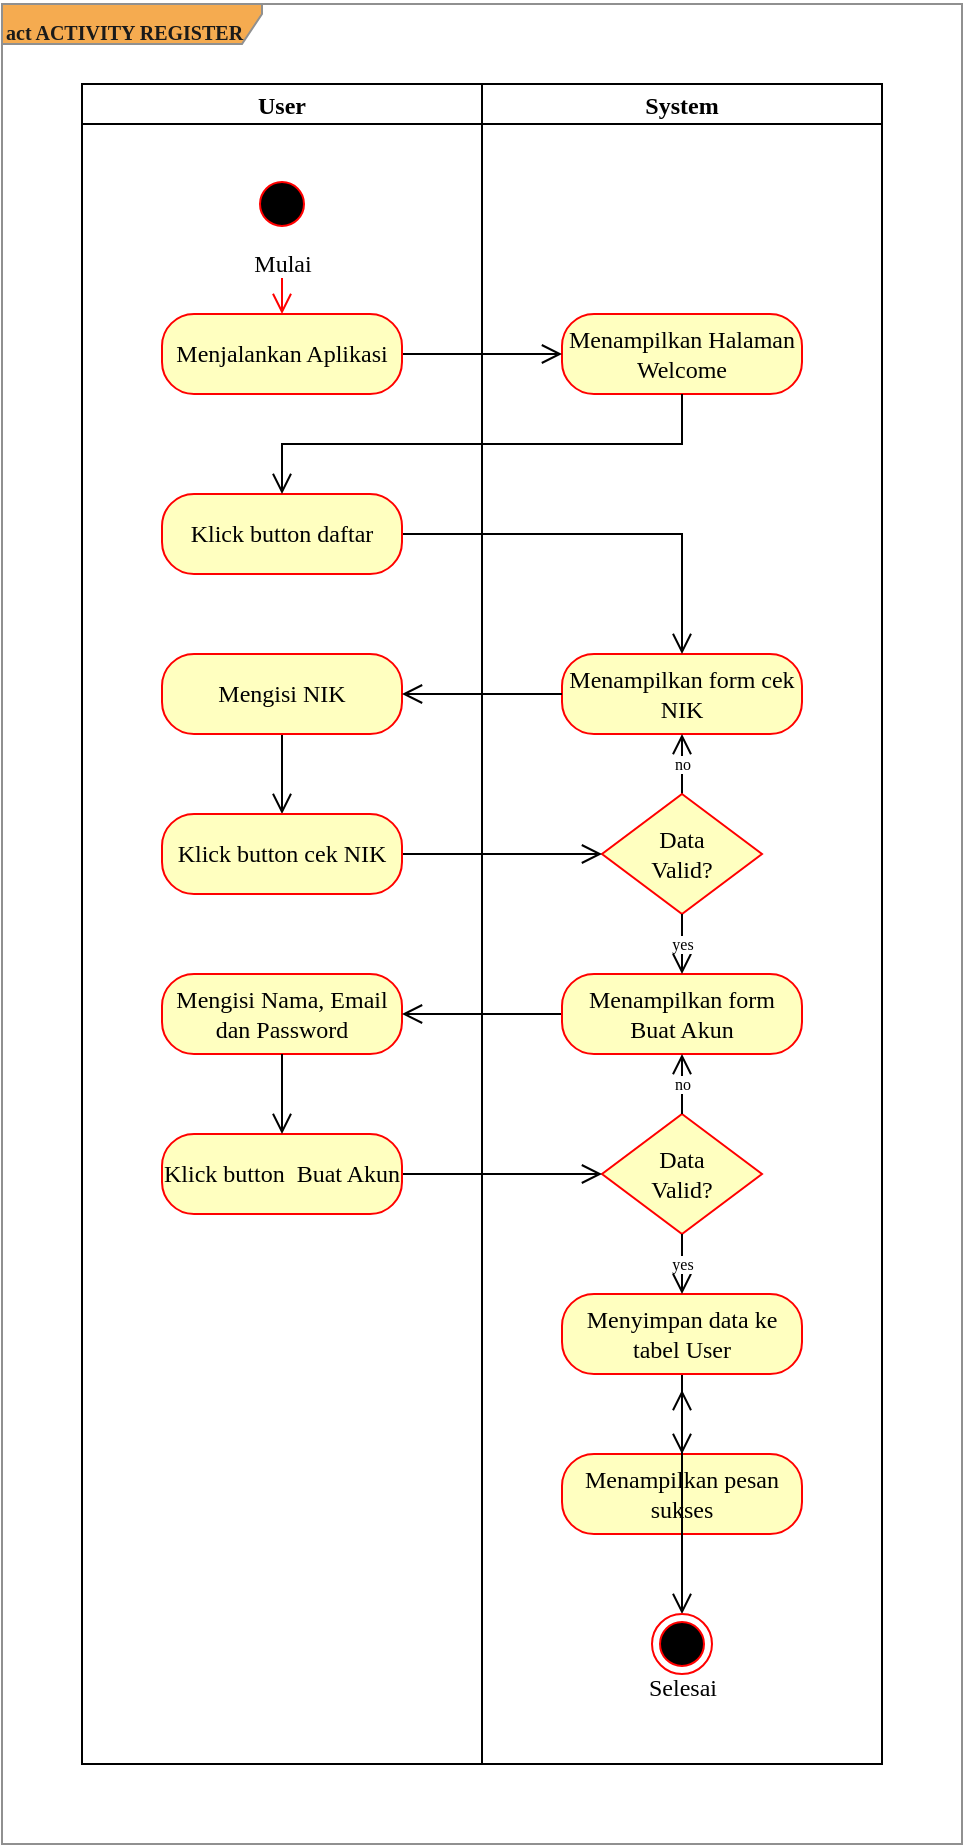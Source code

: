<mxfile version="15.7.0" type="github">
  <diagram id="C5RBs43oDa-KdzZeNtuy" name="Page-1">
    <mxGraphModel dx="1468" dy="796" grid="1" gridSize="10" guides="1" tooltips="1" connect="1" arrows="1" fold="1" page="1" pageScale="1" pageWidth="827" pageHeight="1169" math="0" shadow="0">
      <root>
        <mxCell id="WIyWlLk6GJQsqaUBKTNV-0" />
        <mxCell id="WIyWlLk6GJQsqaUBKTNV-1" parent="WIyWlLk6GJQsqaUBKTNV-0" />
        <mxCell id="iysmJdtdL367VMLZ1q8t-0" value="&lt;font size=&quot;1&quot;&gt;&lt;b&gt;act ACTIVITY REGISTER&lt;/b&gt;&lt;/font&gt;" style="shape=umlFrame;whiteSpace=wrap;html=1;hachureGap=4;pointerEvents=0;fontFamily=Times New Roman;fontSize=20;width=130;height=20;fillColor=#F5AB50;strokeColor=#909090;fontColor=#1A1A1A;align=left;" vertex="1" parent="WIyWlLk6GJQsqaUBKTNV-1">
          <mxGeometry x="80" y="40" width="480" height="920" as="geometry" />
        </mxCell>
        <mxCell id="iysmJdtdL367VMLZ1q8t-14" value="User" style="swimlane;startSize=20;hachureGap=4;pointerEvents=0;fontFamily=Times New Roman;fontSize=12;align=center;" vertex="1" parent="WIyWlLk6GJQsqaUBKTNV-1">
          <mxGeometry x="120" y="80" width="200" height="840" as="geometry" />
        </mxCell>
        <mxCell id="iysmJdtdL367VMLZ1q8t-18" value="" style="ellipse;html=1;shape=startState;fillColor=#000000;strokeColor=#ff0000;hachureGap=4;pointerEvents=0;fontFamily=Times New Roman;fontSize=12;align=center;" vertex="1" parent="iysmJdtdL367VMLZ1q8t-14">
          <mxGeometry x="85" y="45" width="30" height="30" as="geometry" />
        </mxCell>
        <mxCell id="iysmJdtdL367VMLZ1q8t-35" value="Mengisi Nama, Email dan Password" style="rounded=1;whiteSpace=wrap;html=1;arcSize=40;fontColor=#000000;fillColor=#ffffc0;strokeColor=#ff0000;hachureGap=4;pointerEvents=0;fontFamily=Times New Roman;fontSize=12;align=center;" vertex="1" parent="iysmJdtdL367VMLZ1q8t-14">
          <mxGeometry x="40" y="445" width="120" height="40" as="geometry" />
        </mxCell>
        <mxCell id="iysmJdtdL367VMLZ1q8t-15" value="System" style="swimlane;startSize=20;hachureGap=4;pointerEvents=0;fontFamily=Times New Roman;fontSize=12;align=center;" vertex="1" parent="WIyWlLk6GJQsqaUBKTNV-1">
          <mxGeometry x="320" y="80" width="200" height="840" as="geometry" />
        </mxCell>
        <mxCell id="iysmJdtdL367VMLZ1q8t-22" value="Menampilkan Halaman Welcome" style="rounded=1;whiteSpace=wrap;html=1;arcSize=40;fontColor=#000000;fillColor=#ffffc0;strokeColor=#ff0000;hachureGap=4;pointerEvents=0;fontFamily=Times New Roman;fontSize=12;align=center;" vertex="1" parent="iysmJdtdL367VMLZ1q8t-15">
          <mxGeometry x="40" y="115" width="120" height="40" as="geometry" />
        </mxCell>
        <mxCell id="iysmJdtdL367VMLZ1q8t-24" value="Menampilkan form cek NIK" style="rounded=1;whiteSpace=wrap;html=1;arcSize=40;fontColor=#000000;fillColor=#ffffc0;strokeColor=#ff0000;hachureGap=4;pointerEvents=0;fontFamily=Times New Roman;fontSize=12;align=center;" vertex="1" parent="iysmJdtdL367VMLZ1q8t-15">
          <mxGeometry x="40" y="285" width="120" height="40" as="geometry" />
        </mxCell>
        <mxCell id="iysmJdtdL367VMLZ1q8t-53" value="no" style="edgeStyle=orthogonalEdgeStyle;rounded=0;hachureGap=4;orthogonalLoop=1;jettySize=auto;html=1;exitX=0.5;exitY=0;exitDx=0;exitDy=0;entryX=0.5;entryY=1;entryDx=0;entryDy=0;fontFamily=Times New Roman;fontSize=8;endArrow=open;startSize=14;endSize=8;sourcePerimeterSpacing=8;targetPerimeterSpacing=8;" edge="1" parent="iysmJdtdL367VMLZ1q8t-15" source="iysmJdtdL367VMLZ1q8t-31" target="iysmJdtdL367VMLZ1q8t-24">
          <mxGeometry relative="1" as="geometry" />
        </mxCell>
        <mxCell id="iysmJdtdL367VMLZ1q8t-31" value="Data &lt;br&gt;Valid?" style="rhombus;whiteSpace=wrap;html=1;fillColor=#ffffc0;strokeColor=#ff0000;hachureGap=4;pointerEvents=0;fontFamily=Times New Roman;fontSize=12;align=center;" vertex="1" parent="iysmJdtdL367VMLZ1q8t-15">
          <mxGeometry x="60" y="355" width="80" height="60" as="geometry" />
        </mxCell>
        <mxCell id="iysmJdtdL367VMLZ1q8t-37" value="Data &lt;br&gt;Valid?" style="rhombus;whiteSpace=wrap;html=1;fillColor=#ffffc0;strokeColor=#ff0000;hachureGap=4;pointerEvents=0;fontFamily=Times New Roman;fontSize=12;align=center;" vertex="1" parent="iysmJdtdL367VMLZ1q8t-15">
          <mxGeometry x="60" y="515" width="80" height="60" as="geometry" />
        </mxCell>
        <mxCell id="iysmJdtdL367VMLZ1q8t-62" style="edgeStyle=orthogonalEdgeStyle;rounded=0;hachureGap=4;orthogonalLoop=1;jettySize=auto;html=1;exitX=0.5;exitY=1;exitDx=0;exitDy=0;entryX=0.5;entryY=0;entryDx=0;entryDy=0;fontFamily=Times New Roman;fontSize=8;endArrow=open;startSize=14;endSize=8;sourcePerimeterSpacing=8;targetPerimeterSpacing=8;" edge="1" parent="iysmJdtdL367VMLZ1q8t-15" source="iysmJdtdL367VMLZ1q8t-41" target="iysmJdtdL367VMLZ1q8t-42">
          <mxGeometry relative="1" as="geometry" />
        </mxCell>
        <mxCell id="iysmJdtdL367VMLZ1q8t-41" value="Menampilkan pesan sukses" style="rounded=1;whiteSpace=wrap;html=1;arcSize=40;fontColor=#000000;fillColor=#ffffc0;strokeColor=#ff0000;hachureGap=4;pointerEvents=0;fontFamily=Times New Roman;fontSize=12;align=center;" vertex="1" parent="iysmJdtdL367VMLZ1q8t-15">
          <mxGeometry x="40" y="685" width="120" height="40" as="geometry" />
        </mxCell>
        <mxCell id="iysmJdtdL367VMLZ1q8t-42" value="&lt;br&gt;&lt;br&gt;&lt;br&gt;Selesai" style="ellipse;html=1;shape=endState;fillColor=#000000;strokeColor=#ff0000;hachureGap=4;pointerEvents=0;fontFamily=Times New Roman;fontSize=12;align=center;" vertex="1" parent="iysmJdtdL367VMLZ1q8t-15">
          <mxGeometry x="85" y="765" width="30" height="30" as="geometry" />
        </mxCell>
        <mxCell id="iysmJdtdL367VMLZ1q8t-44" style="edgeStyle=none;curved=1;rounded=0;hachureGap=4;orthogonalLoop=1;jettySize=auto;html=1;exitX=1;exitY=0.5;exitDx=0;exitDy=0;entryX=0;entryY=0.5;entryDx=0;entryDy=0;fontFamily=Times New Roman;fontSize=8;endArrow=open;startSize=14;endSize=8;sourcePerimeterSpacing=8;targetPerimeterSpacing=8;" edge="1" parent="WIyWlLk6GJQsqaUBKTNV-1" source="iysmJdtdL367VMLZ1q8t-20" target="iysmJdtdL367VMLZ1q8t-22">
          <mxGeometry relative="1" as="geometry" />
        </mxCell>
        <mxCell id="iysmJdtdL367VMLZ1q8t-20" value="Menjalankan Aplikasi" style="rounded=1;whiteSpace=wrap;html=1;arcSize=40;fontColor=#000000;fillColor=#ffffc0;strokeColor=#ff0000;hachureGap=4;pointerEvents=0;fontFamily=Times New Roman;fontSize=12;align=center;" vertex="1" parent="WIyWlLk6GJQsqaUBKTNV-1">
          <mxGeometry x="160" y="195" width="120" height="40" as="geometry" />
        </mxCell>
        <mxCell id="iysmJdtdL367VMLZ1q8t-51" style="edgeStyle=orthogonalEdgeStyle;rounded=0;hachureGap=4;orthogonalLoop=1;jettySize=auto;html=1;exitX=1;exitY=0.5;exitDx=0;exitDy=0;entryX=0.5;entryY=0;entryDx=0;entryDy=0;fontFamily=Times New Roman;fontSize=8;endArrow=open;startSize=14;endSize=8;sourcePerimeterSpacing=8;targetPerimeterSpacing=8;" edge="1" parent="WIyWlLk6GJQsqaUBKTNV-1" source="iysmJdtdL367VMLZ1q8t-23" target="iysmJdtdL367VMLZ1q8t-24">
          <mxGeometry relative="1" as="geometry" />
        </mxCell>
        <mxCell id="iysmJdtdL367VMLZ1q8t-23" value="Klick button daftar" style="rounded=1;whiteSpace=wrap;html=1;arcSize=40;fontColor=#000000;fillColor=#ffffc0;strokeColor=#ff0000;hachureGap=4;pointerEvents=0;fontFamily=Times New Roman;fontSize=12;align=center;" vertex="1" parent="WIyWlLk6GJQsqaUBKTNV-1">
          <mxGeometry x="160" y="285" width="120" height="40" as="geometry" />
        </mxCell>
        <mxCell id="iysmJdtdL367VMLZ1q8t-48" style="edgeStyle=orthogonalEdgeStyle;rounded=0;hachureGap=4;orthogonalLoop=1;jettySize=auto;html=1;exitX=0.5;exitY=1;exitDx=0;exitDy=0;entryX=0.5;entryY=0;entryDx=0;entryDy=0;fontFamily=Times New Roman;fontSize=8;endArrow=open;startSize=14;endSize=8;sourcePerimeterSpacing=8;targetPerimeterSpacing=8;" edge="1" parent="WIyWlLk6GJQsqaUBKTNV-1" source="iysmJdtdL367VMLZ1q8t-25" target="iysmJdtdL367VMLZ1q8t-26">
          <mxGeometry relative="1" as="geometry" />
        </mxCell>
        <mxCell id="iysmJdtdL367VMLZ1q8t-25" value="Mengisi NIK" style="rounded=1;whiteSpace=wrap;html=1;arcSize=40;fontColor=#000000;fillColor=#ffffc0;strokeColor=#ff0000;hachureGap=4;pointerEvents=0;fontFamily=Times New Roman;fontSize=12;align=center;" vertex="1" parent="WIyWlLk6GJQsqaUBKTNV-1">
          <mxGeometry x="160" y="365" width="120" height="40" as="geometry" />
        </mxCell>
        <mxCell id="iysmJdtdL367VMLZ1q8t-49" style="edgeStyle=orthogonalEdgeStyle;rounded=0;hachureGap=4;orthogonalLoop=1;jettySize=auto;html=1;exitX=1;exitY=0.5;exitDx=0;exitDy=0;entryX=0;entryY=0.5;entryDx=0;entryDy=0;fontFamily=Times New Roman;fontSize=8;endArrow=open;startSize=14;endSize=8;sourcePerimeterSpacing=8;targetPerimeterSpacing=8;" edge="1" parent="WIyWlLk6GJQsqaUBKTNV-1" source="iysmJdtdL367VMLZ1q8t-26" target="iysmJdtdL367VMLZ1q8t-31">
          <mxGeometry relative="1" as="geometry" />
        </mxCell>
        <mxCell id="iysmJdtdL367VMLZ1q8t-26" value="Klick button&amp;nbsp;cek NIK" style="rounded=1;whiteSpace=wrap;html=1;arcSize=40;fontColor=#000000;fillColor=#ffffc0;strokeColor=#ff0000;hachureGap=4;pointerEvents=0;fontFamily=Times New Roman;fontSize=12;align=center;" vertex="1" parent="WIyWlLk6GJQsqaUBKTNV-1">
          <mxGeometry x="160" y="445" width="120" height="40" as="geometry" />
        </mxCell>
        <mxCell id="iysmJdtdL367VMLZ1q8t-55" style="edgeStyle=orthogonalEdgeStyle;rounded=0;hachureGap=4;orthogonalLoop=1;jettySize=auto;html=1;exitX=0;exitY=0.5;exitDx=0;exitDy=0;entryX=1;entryY=0.5;entryDx=0;entryDy=0;fontFamily=Times New Roman;fontSize=8;endArrow=open;startSize=14;endSize=8;sourcePerimeterSpacing=8;targetPerimeterSpacing=8;" edge="1" parent="WIyWlLk6GJQsqaUBKTNV-1" source="iysmJdtdL367VMLZ1q8t-34" target="iysmJdtdL367VMLZ1q8t-35">
          <mxGeometry relative="1" as="geometry" />
        </mxCell>
        <mxCell id="iysmJdtdL367VMLZ1q8t-34" value="Menampilkan form Buat Akun" style="rounded=1;whiteSpace=wrap;html=1;arcSize=40;fontColor=#000000;fillColor=#ffffc0;strokeColor=#ff0000;hachureGap=4;pointerEvents=0;fontFamily=Times New Roman;fontSize=12;align=center;" vertex="1" parent="WIyWlLk6GJQsqaUBKTNV-1">
          <mxGeometry x="360" y="525" width="120" height="40" as="geometry" />
        </mxCell>
        <mxCell id="iysmJdtdL367VMLZ1q8t-57" style="edgeStyle=orthogonalEdgeStyle;rounded=0;hachureGap=4;orthogonalLoop=1;jettySize=auto;html=1;exitX=1;exitY=0.5;exitDx=0;exitDy=0;entryX=0;entryY=0.5;entryDx=0;entryDy=0;fontFamily=Times New Roman;fontSize=8;endArrow=open;startSize=14;endSize=8;sourcePerimeterSpacing=8;targetPerimeterSpacing=8;" edge="1" parent="WIyWlLk6GJQsqaUBKTNV-1" source="iysmJdtdL367VMLZ1q8t-36" target="iysmJdtdL367VMLZ1q8t-37">
          <mxGeometry relative="1" as="geometry" />
        </mxCell>
        <mxCell id="iysmJdtdL367VMLZ1q8t-36" value="Klick button&amp;nbsp; Buat Akun" style="rounded=1;whiteSpace=wrap;html=1;arcSize=40;fontColor=#000000;fillColor=#ffffc0;strokeColor=#ff0000;hachureGap=4;pointerEvents=0;fontFamily=Times New Roman;fontSize=12;align=center;" vertex="1" parent="WIyWlLk6GJQsqaUBKTNV-1">
          <mxGeometry x="160" y="605" width="120" height="40" as="geometry" />
        </mxCell>
        <mxCell id="iysmJdtdL367VMLZ1q8t-60" style="edgeStyle=orthogonalEdgeStyle;rounded=0;hachureGap=4;orthogonalLoop=1;jettySize=auto;html=1;exitX=0.5;exitY=1;exitDx=0;exitDy=0;entryX=0.5;entryY=0;entryDx=0;entryDy=0;fontFamily=Times New Roman;fontSize=8;endArrow=open;startSize=14;endSize=8;sourcePerimeterSpacing=8;targetPerimeterSpacing=8;" edge="1" parent="WIyWlLk6GJQsqaUBKTNV-1" source="iysmJdtdL367VMLZ1q8t-40" target="iysmJdtdL367VMLZ1q8t-41">
          <mxGeometry relative="1" as="geometry" />
        </mxCell>
        <mxCell id="iysmJdtdL367VMLZ1q8t-40" value="Menyimpan data ke tabel User" style="rounded=1;whiteSpace=wrap;html=1;arcSize=40;fontColor=#000000;fillColor=#ffffc0;strokeColor=#ff0000;hachureGap=4;pointerEvents=0;fontFamily=Times New Roman;fontSize=12;align=center;" vertex="1" parent="WIyWlLk6GJQsqaUBKTNV-1">
          <mxGeometry x="360" y="685" width="120" height="40" as="geometry" />
        </mxCell>
        <mxCell id="iysmJdtdL367VMLZ1q8t-19" value="Mulai" style="edgeStyle=orthogonalEdgeStyle;html=1;verticalAlign=bottom;endArrow=open;endSize=8;strokeColor=#ff0000;rounded=0;hachureGap=4;fontFamily=Times New Roman;fontSize=12;sourcePerimeterSpacing=8;targetPerimeterSpacing=8;curved=1;entryX=0.5;entryY=0;entryDx=0;entryDy=0;" edge="1" source="iysmJdtdL367VMLZ1q8t-18" parent="WIyWlLk6GJQsqaUBKTNV-1" target="iysmJdtdL367VMLZ1q8t-20">
          <mxGeometry relative="1" as="geometry">
            <mxPoint x="220" y="205" as="targetPoint" />
          </mxGeometry>
        </mxCell>
        <mxCell id="iysmJdtdL367VMLZ1q8t-45" style="edgeStyle=orthogonalEdgeStyle;rounded=0;hachureGap=4;orthogonalLoop=1;jettySize=auto;html=1;exitX=0.5;exitY=1;exitDx=0;exitDy=0;entryX=0.5;entryY=0;entryDx=0;entryDy=0;fontFamily=Times New Roman;fontSize=8;endArrow=open;startSize=14;endSize=8;sourcePerimeterSpacing=8;targetPerimeterSpacing=8;" edge="1" parent="WIyWlLk6GJQsqaUBKTNV-1" source="iysmJdtdL367VMLZ1q8t-22" target="iysmJdtdL367VMLZ1q8t-23">
          <mxGeometry relative="1" as="geometry" />
        </mxCell>
        <mxCell id="iysmJdtdL367VMLZ1q8t-52" style="edgeStyle=orthogonalEdgeStyle;rounded=0;hachureGap=4;orthogonalLoop=1;jettySize=auto;html=1;exitX=0;exitY=0.5;exitDx=0;exitDy=0;entryX=1;entryY=0.5;entryDx=0;entryDy=0;fontFamily=Times New Roman;fontSize=8;endArrow=open;startSize=14;endSize=8;sourcePerimeterSpacing=8;targetPerimeterSpacing=8;" edge="1" parent="WIyWlLk6GJQsqaUBKTNV-1" source="iysmJdtdL367VMLZ1q8t-24" target="iysmJdtdL367VMLZ1q8t-25">
          <mxGeometry relative="1" as="geometry" />
        </mxCell>
        <mxCell id="iysmJdtdL367VMLZ1q8t-54" value="yes" style="edgeStyle=orthogonalEdgeStyle;rounded=0;hachureGap=4;orthogonalLoop=1;jettySize=auto;html=1;exitX=0.5;exitY=1;exitDx=0;exitDy=0;entryX=0.5;entryY=0;entryDx=0;entryDy=0;fontFamily=Times New Roman;fontSize=8;endArrow=open;startSize=14;endSize=8;sourcePerimeterSpacing=8;targetPerimeterSpacing=8;" edge="1" parent="WIyWlLk6GJQsqaUBKTNV-1" source="iysmJdtdL367VMLZ1q8t-31" target="iysmJdtdL367VMLZ1q8t-34">
          <mxGeometry relative="1" as="geometry" />
        </mxCell>
        <mxCell id="iysmJdtdL367VMLZ1q8t-56" style="edgeStyle=orthogonalEdgeStyle;rounded=0;hachureGap=4;orthogonalLoop=1;jettySize=auto;html=1;exitX=0.5;exitY=1;exitDx=0;exitDy=0;entryX=0.5;entryY=0;entryDx=0;entryDy=0;fontFamily=Times New Roman;fontSize=8;endArrow=open;startSize=14;endSize=8;sourcePerimeterSpacing=8;targetPerimeterSpacing=8;" edge="1" parent="WIyWlLk6GJQsqaUBKTNV-1" source="iysmJdtdL367VMLZ1q8t-35" target="iysmJdtdL367VMLZ1q8t-36">
          <mxGeometry relative="1" as="geometry" />
        </mxCell>
        <mxCell id="iysmJdtdL367VMLZ1q8t-58" value="no" style="edgeStyle=orthogonalEdgeStyle;rounded=0;hachureGap=4;orthogonalLoop=1;jettySize=auto;html=1;exitX=0.5;exitY=0;exitDx=0;exitDy=0;entryX=0.5;entryY=1;entryDx=0;entryDy=0;fontFamily=Times New Roman;fontSize=8;endArrow=open;startSize=14;endSize=8;sourcePerimeterSpacing=8;targetPerimeterSpacing=8;" edge="1" parent="WIyWlLk6GJQsqaUBKTNV-1" source="iysmJdtdL367VMLZ1q8t-37" target="iysmJdtdL367VMLZ1q8t-34">
          <mxGeometry relative="1" as="geometry" />
        </mxCell>
        <mxCell id="iysmJdtdL367VMLZ1q8t-59" value="yes" style="edgeStyle=orthogonalEdgeStyle;rounded=0;hachureGap=4;orthogonalLoop=1;jettySize=auto;html=1;exitX=0.5;exitY=1;exitDx=0;exitDy=0;entryX=0.5;entryY=0;entryDx=0;entryDy=0;fontFamily=Times New Roman;fontSize=8;endArrow=open;startSize=14;endSize=8;sourcePerimeterSpacing=8;targetPerimeterSpacing=8;" edge="1" parent="WIyWlLk6GJQsqaUBKTNV-1" source="iysmJdtdL367VMLZ1q8t-37" target="iysmJdtdL367VMLZ1q8t-40">
          <mxGeometry relative="1" as="geometry" />
        </mxCell>
        <mxCell id="iysmJdtdL367VMLZ1q8t-63" value="" style="edgeStyle=orthogonalEdgeStyle;rounded=0;hachureGap=4;orthogonalLoop=1;jettySize=auto;html=1;fontFamily=Times New Roman;fontSize=8;endArrow=open;startSize=14;endSize=8;sourcePerimeterSpacing=8;targetPerimeterSpacing=8;" edge="1" parent="WIyWlLk6GJQsqaUBKTNV-1" source="iysmJdtdL367VMLZ1q8t-42" target="iysmJdtdL367VMLZ1q8t-40">
          <mxGeometry relative="1" as="geometry" />
        </mxCell>
      </root>
    </mxGraphModel>
  </diagram>
</mxfile>

